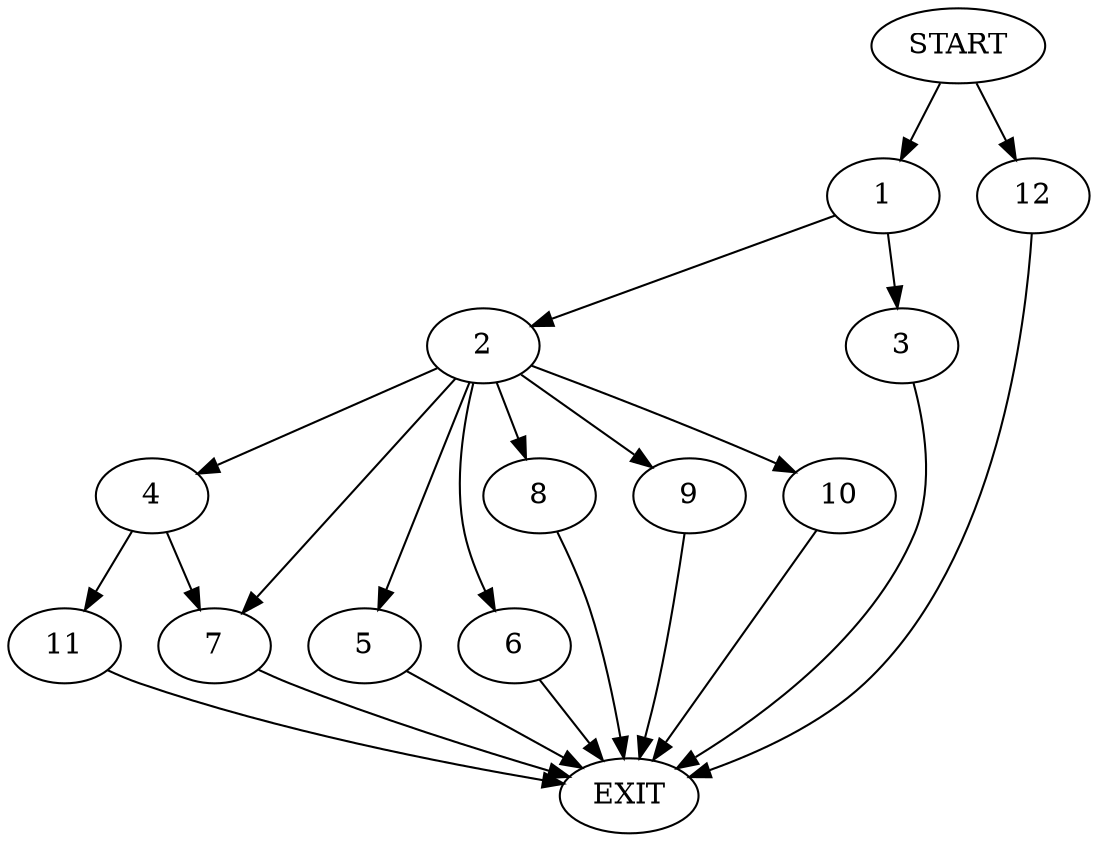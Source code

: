 digraph {
0 [label="START"]
13 [label="EXIT"]
0 -> 1
1 -> 2
1 -> 3
3 -> 13
2 -> 4
2 -> 5
2 -> 6
2 -> 7
2 -> 8
2 -> 9
2 -> 10
9 -> 13
6 -> 13
8 -> 13
4 -> 7
4 -> 11
10 -> 13
5 -> 13
7 -> 13
0 -> 12
12 -> 13
11 -> 13
}
